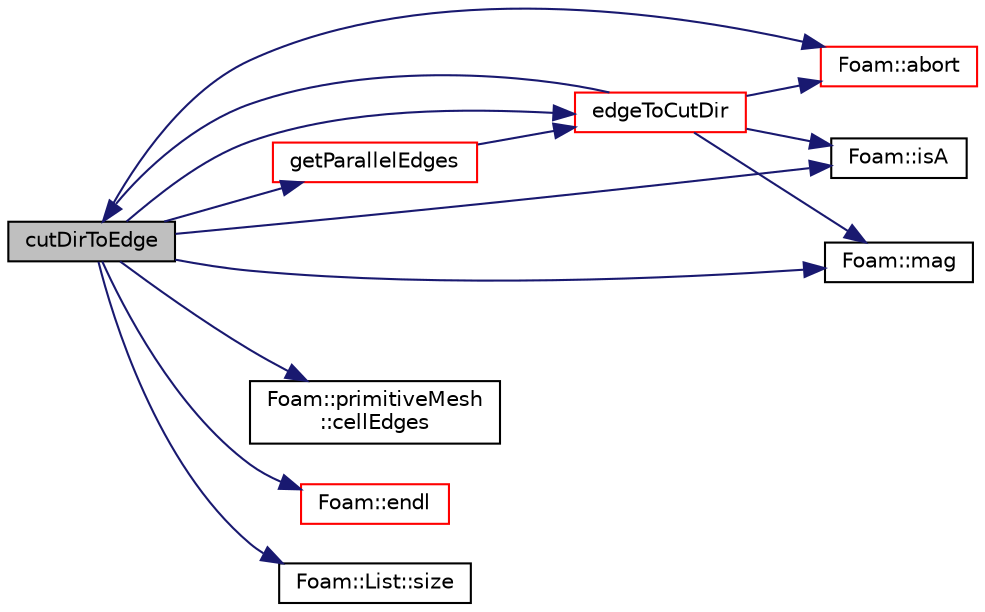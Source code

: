 digraph "cutDirToEdge"
{
  bgcolor="transparent";
  edge [fontname="Helvetica",fontsize="10",labelfontname="Helvetica",labelfontsize="10"];
  node [fontname="Helvetica",fontsize="10",shape=record];
  rankdir="LR";
  Node3525 [label="cutDirToEdge",height=0.2,width=0.4,color="black", fillcolor="grey75", style="filled", fontcolor="black"];
  Node3525 -> Node3526 [color="midnightblue",fontsize="10",style="solid",fontname="Helvetica"];
  Node3526 [label="Foam::abort",height=0.2,width=0.4,color="red",URL="$a21851.html#a447107a607d03e417307c203fa5fb44b"];
  Node3525 -> Node3571 [color="midnightblue",fontsize="10",style="solid",fontname="Helvetica"];
  Node3571 [label="Foam::primitiveMesh\l::cellEdges",height=0.2,width=0.4,color="black",URL="$a28685.html#a29ec14ff1e343af734485c48f0cf7856"];
  Node3525 -> Node3572 [color="midnightblue",fontsize="10",style="solid",fontname="Helvetica"];
  Node3572 [label="edgeToCutDir",height=0.2,width=0.4,color="red",URL="$a21883.html#ad0c5f6f651fcd0e135619f77c1524d70",tooltip="Given edge on hex find all &#39;parallel&#39; (i.e. non-connected) "];
  Node3572 -> Node3526 [color="midnightblue",fontsize="10",style="solid",fontname="Helvetica"];
  Node3572 -> Node3525 [color="midnightblue",fontsize="10",style="solid",fontname="Helvetica"];
  Node3572 -> Node3575 [color="midnightblue",fontsize="10",style="solid",fontname="Helvetica"];
  Node3575 [label="Foam::isA",height=0.2,width=0.4,color="black",URL="$a21851.html#a7f38c7df863d37f5357047d27dab7711",tooltip="Check if a dynamic_cast to typeid is possible. "];
  Node3572 -> Node3576 [color="midnightblue",fontsize="10",style="solid",fontname="Helvetica"];
  Node3576 [label="Foam::mag",height=0.2,width=0.4,color="black",URL="$a21851.html#a929da2a3fdcf3dacbbe0487d3a330dae"];
  Node3525 -> Node3533 [color="midnightblue",fontsize="10",style="solid",fontname="Helvetica"];
  Node3533 [label="Foam::endl",height=0.2,width=0.4,color="red",URL="$a21851.html#a2db8fe02a0d3909e9351bb4275b23ce4",tooltip="Add newline and flush stream. "];
  Node3525 -> Node3717 [color="midnightblue",fontsize="10",style="solid",fontname="Helvetica"];
  Node3717 [label="getParallelEdges",height=0.2,width=0.4,color="red",URL="$a21883.html#ad353ebf6440d98fc67afd6e614c35ef1",tooltip="Given edge on hex find other &#39;parallel&#39;, non-connected edges. "];
  Node3717 -> Node3572 [color="midnightblue",fontsize="10",style="solid",fontname="Helvetica"];
  Node3525 -> Node3575 [color="midnightblue",fontsize="10",style="solid",fontname="Helvetica"];
  Node3525 -> Node3576 [color="midnightblue",fontsize="10",style="solid",fontname="Helvetica"];
  Node3525 -> Node3594 [color="midnightblue",fontsize="10",style="solid",fontname="Helvetica"];
  Node3594 [label="Foam::List::size",height=0.2,width=0.4,color="black",URL="$a26833.html#a8a5f6fa29bd4b500caf186f60245b384",tooltip="Override size to be inconsistent with allocated storage. "];
}
